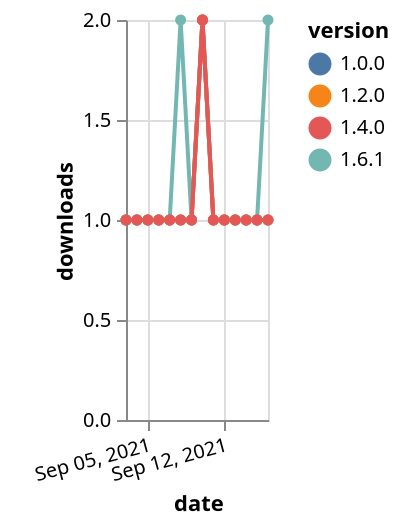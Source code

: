 {"$schema": "https://vega.github.io/schema/vega-lite/v5.json", "description": "A simple bar chart with embedded data.", "data": {"values": [{"date": "2021-09-03", "total": 174, "delta": 1, "version": "1.6.1"}, {"date": "2021-09-04", "total": 175, "delta": 1, "version": "1.6.1"}, {"date": "2021-09-05", "total": 176, "delta": 1, "version": "1.6.1"}, {"date": "2021-09-06", "total": 177, "delta": 1, "version": "1.6.1"}, {"date": "2021-09-07", "total": 178, "delta": 1, "version": "1.6.1"}, {"date": "2021-09-08", "total": 180, "delta": 2, "version": "1.6.1"}, {"date": "2021-09-09", "total": 181, "delta": 1, "version": "1.6.1"}, {"date": "2021-09-10", "total": 183, "delta": 2, "version": "1.6.1"}, {"date": "2021-09-11", "total": 184, "delta": 1, "version": "1.6.1"}, {"date": "2021-09-12", "total": 185, "delta": 1, "version": "1.6.1"}, {"date": "2021-09-13", "total": 186, "delta": 1, "version": "1.6.1"}, {"date": "2021-09-14", "total": 187, "delta": 1, "version": "1.6.1"}, {"date": "2021-09-15", "total": 188, "delta": 1, "version": "1.6.1"}, {"date": "2021-09-16", "total": 190, "delta": 2, "version": "1.6.1"}, {"date": "2021-09-03", "total": 246, "delta": 1, "version": "1.0.0"}, {"date": "2021-09-04", "total": 247, "delta": 1, "version": "1.0.0"}, {"date": "2021-09-05", "total": 248, "delta": 1, "version": "1.0.0"}, {"date": "2021-09-06", "total": 249, "delta": 1, "version": "1.0.0"}, {"date": "2021-09-07", "total": 250, "delta": 1, "version": "1.0.0"}, {"date": "2021-09-08", "total": 251, "delta": 1, "version": "1.0.0"}, {"date": "2021-09-09", "total": 252, "delta": 1, "version": "1.0.0"}, {"date": "2021-09-10", "total": 254, "delta": 2, "version": "1.0.0"}, {"date": "2021-09-11", "total": 255, "delta": 1, "version": "1.0.0"}, {"date": "2021-09-12", "total": 256, "delta": 1, "version": "1.0.0"}, {"date": "2021-09-13", "total": 257, "delta": 1, "version": "1.0.0"}, {"date": "2021-09-14", "total": 258, "delta": 1, "version": "1.0.0"}, {"date": "2021-09-15", "total": 259, "delta": 1, "version": "1.0.0"}, {"date": "2021-09-16", "total": 260, "delta": 1, "version": "1.0.0"}, {"date": "2021-09-03", "total": 260, "delta": 1, "version": "1.2.0"}, {"date": "2021-09-04", "total": 261, "delta": 1, "version": "1.2.0"}, {"date": "2021-09-05", "total": 262, "delta": 1, "version": "1.2.0"}, {"date": "2021-09-06", "total": 263, "delta": 1, "version": "1.2.0"}, {"date": "2021-09-07", "total": 264, "delta": 1, "version": "1.2.0"}, {"date": "2021-09-08", "total": 265, "delta": 1, "version": "1.2.0"}, {"date": "2021-09-09", "total": 266, "delta": 1, "version": "1.2.0"}, {"date": "2021-09-10", "total": 268, "delta": 2, "version": "1.2.0"}, {"date": "2021-09-11", "total": 269, "delta": 1, "version": "1.2.0"}, {"date": "2021-09-12", "total": 270, "delta": 1, "version": "1.2.0"}, {"date": "2021-09-13", "total": 271, "delta": 1, "version": "1.2.0"}, {"date": "2021-09-14", "total": 272, "delta": 1, "version": "1.2.0"}, {"date": "2021-09-15", "total": 273, "delta": 1, "version": "1.2.0"}, {"date": "2021-09-16", "total": 274, "delta": 1, "version": "1.2.0"}, {"date": "2021-09-03", "total": 199, "delta": 1, "version": "1.4.0"}, {"date": "2021-09-04", "total": 200, "delta": 1, "version": "1.4.0"}, {"date": "2021-09-05", "total": 201, "delta": 1, "version": "1.4.0"}, {"date": "2021-09-06", "total": 202, "delta": 1, "version": "1.4.0"}, {"date": "2021-09-07", "total": 203, "delta": 1, "version": "1.4.0"}, {"date": "2021-09-08", "total": 204, "delta": 1, "version": "1.4.0"}, {"date": "2021-09-09", "total": 205, "delta": 1, "version": "1.4.0"}, {"date": "2021-09-10", "total": 207, "delta": 2, "version": "1.4.0"}, {"date": "2021-09-11", "total": 208, "delta": 1, "version": "1.4.0"}, {"date": "2021-09-12", "total": 209, "delta": 1, "version": "1.4.0"}, {"date": "2021-09-13", "total": 210, "delta": 1, "version": "1.4.0"}, {"date": "2021-09-14", "total": 211, "delta": 1, "version": "1.4.0"}, {"date": "2021-09-15", "total": 212, "delta": 1, "version": "1.4.0"}, {"date": "2021-09-16", "total": 213, "delta": 1, "version": "1.4.0"}]}, "width": "container", "mark": {"type": "line", "point": {"filled": true}}, "encoding": {"x": {"field": "date", "type": "temporal", "timeUnit": "yearmonthdate", "title": "date", "axis": {"labelAngle": -15}}, "y": {"field": "delta", "type": "quantitative", "title": "downloads"}, "color": {"field": "version", "type": "nominal"}, "tooltip": {"field": "delta"}}}